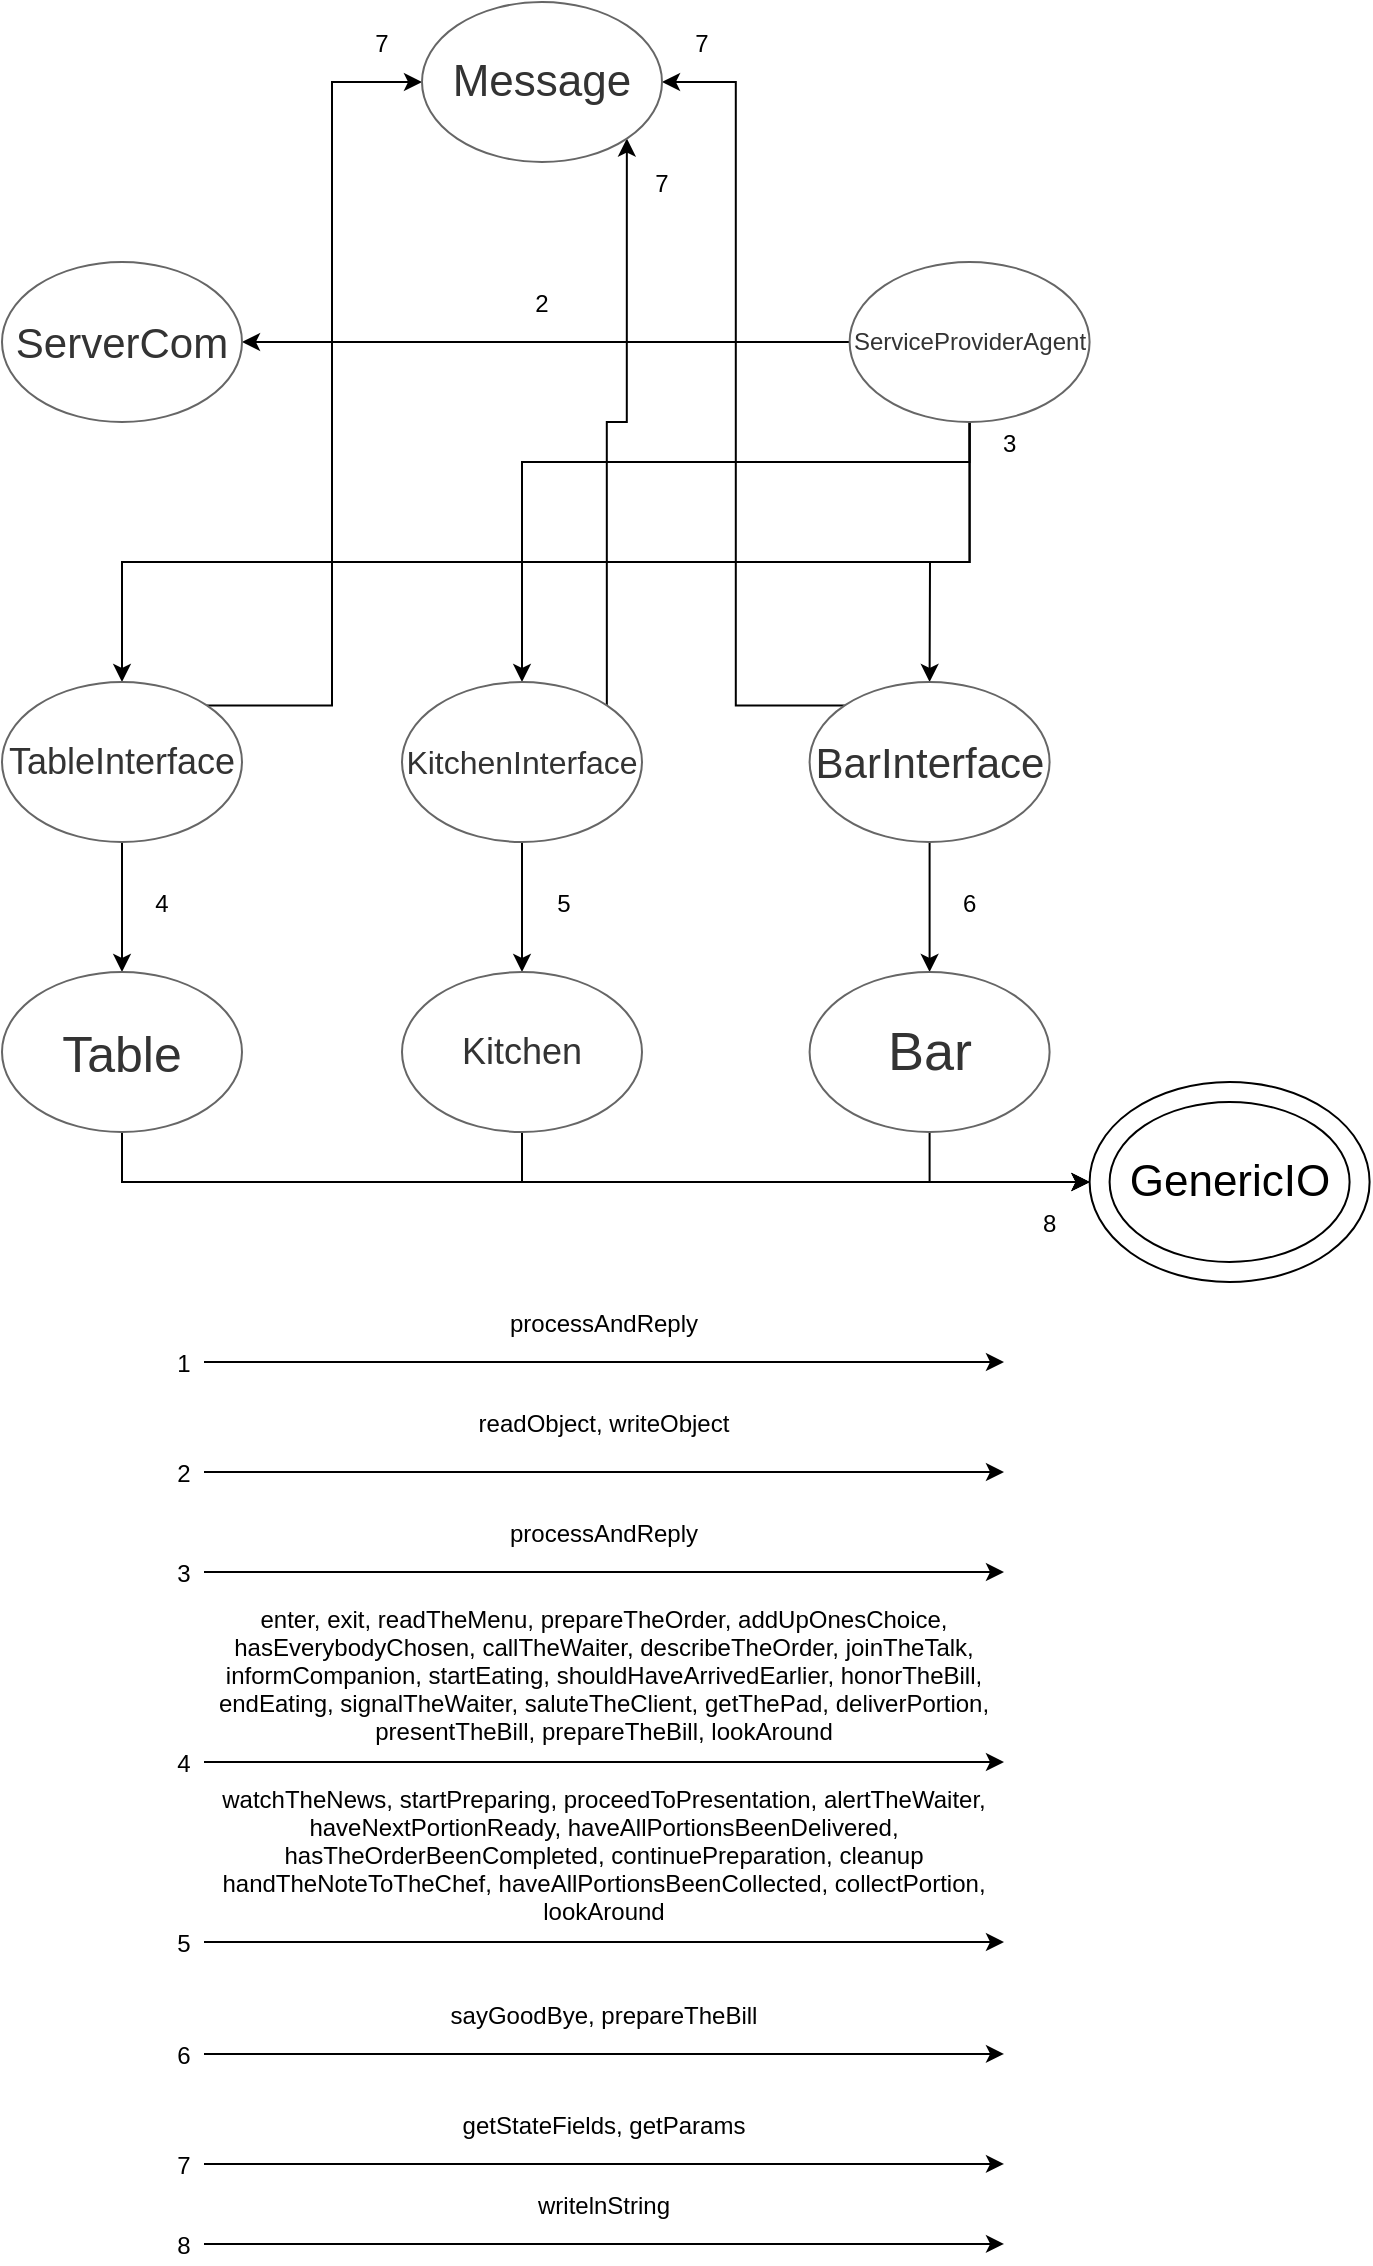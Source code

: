 <mxfile version="18.1.3"><diagram id="V43urnrV13udNLTjeXBL" name="Page-1"><mxGraphModel dx="413" dy="631" grid="1" gridSize="10" guides="1" tooltips="1" connect="1" arrows="1" fold="1" page="1" pageScale="1" pageWidth="827" pageHeight="1169" math="0" shadow="0"><root><mxCell id="0"/><mxCell id="1" parent="0"/><mxCell id="DL_6BMIu8UC8CPBRrPxo-10" value="" style="group" parent="1" vertex="1" connectable="0"><mxGeometry x="1493.8" y="560" width="140" height="100" as="geometry"/></mxCell><mxCell id="DL_6BMIu8UC8CPBRrPxo-6" value="&lt;font style=&quot;font-size: 22px&quot;&gt;GenericIO&lt;/font&gt;" style="ellipse;whiteSpace=wrap;html=1;gradientColor=none;" parent="DL_6BMIu8UC8CPBRrPxo-10" vertex="1"><mxGeometry width="140" height="100" as="geometry"/></mxCell><mxCell id="DL_6BMIu8UC8CPBRrPxo-7" value="&lt;font style=&quot;font-size: 22px&quot;&gt;GenericIO&lt;/font&gt;" style="ellipse;whiteSpace=wrap;html=1;gradientColor=none;" parent="DL_6BMIu8UC8CPBRrPxo-10" vertex="1"><mxGeometry x="10" y="10" width="120" height="80" as="geometry"/></mxCell><mxCell id="DL_6BMIu8UC8CPBRrPxo-13" style="edgeStyle=orthogonalEdgeStyle;rounded=0;orthogonalLoop=1;jettySize=auto;html=1;fillColor=#d5e8d4;strokeColor=#000000;" parent="1" edge="1"><mxGeometry relative="1" as="geometry"><mxPoint x="1051" y="700" as="sourcePoint"/><mxPoint x="1451" y="700" as="targetPoint"/></mxGeometry></mxCell><mxCell id="DL_6BMIu8UC8CPBRrPxo-14" value="processAndReply" style="text;strokeColor=none;fillColor=none;align=center;verticalAlign=middle;spacingLeft=4;spacingRight=4;overflow=hidden;points=[[0,0.5],[1,0.5]];portConstraint=eastwest;rotatable=0;" parent="1" vertex="1"><mxGeometry x="1051" y="660" width="400" height="40" as="geometry"/></mxCell><mxCell id="DL_6BMIu8UC8CPBRrPxo-15" value="1" style="text;strokeColor=none;fillColor=none;align=center;verticalAlign=middle;spacingLeft=4;spacingRight=4;overflow=hidden;points=[[0,0.5],[1,0.5]];portConstraint=eastwest;rotatable=0;" parent="1" vertex="1"><mxGeometry x="1031" y="690" width="20" height="20" as="geometry"/></mxCell><mxCell id="DL_6BMIu8UC8CPBRrPxo-26" style="edgeStyle=orthogonalEdgeStyle;rounded=0;orthogonalLoop=1;jettySize=auto;html=1;fillColor=#d5e8d4;strokeColor=#000000;" parent="1" edge="1"><mxGeometry relative="1" as="geometry"><mxPoint x="1051" y="755" as="sourcePoint"/><mxPoint x="1451" y="755" as="targetPoint"/></mxGeometry></mxCell><mxCell id="DL_6BMIu8UC8CPBRrPxo-27" value="readObject, writeObject" style="text;strokeColor=none;fillColor=none;align=center;verticalAlign=middle;spacingLeft=4;spacingRight=4;overflow=hidden;points=[[0,0.5],[1,0.5]];portConstraint=eastwest;rotatable=0;" parent="1" vertex="1"><mxGeometry x="1051" y="710" width="400" height="40" as="geometry"/></mxCell><mxCell id="DL_6BMIu8UC8CPBRrPxo-28" value="2" style="text;strokeColor=none;fillColor=none;align=center;verticalAlign=middle;spacingLeft=4;spacingRight=4;overflow=hidden;points=[[0,0.5],[1,0.5]];portConstraint=eastwest;rotatable=0;" parent="1" vertex="1"><mxGeometry x="1031" y="745" width="20" height="20" as="geometry"/></mxCell><mxCell id="suqawXxvDkvGiviRCWZB-5" style="edgeStyle=orthogonalEdgeStyle;rounded=0;orthogonalLoop=1;jettySize=auto;html=1;entryX=1;entryY=0.5;entryDx=0;entryDy=0;fontSize=21;" edge="1" parent="1" source="DL_6BMIu8UC8CPBRrPxo-29" target="suqawXxvDkvGiviRCWZB-1"><mxGeometry relative="1" as="geometry"/></mxCell><mxCell id="suqawXxvDkvGiviRCWZB-6" style="edgeStyle=orthogonalEdgeStyle;rounded=0;orthogonalLoop=1;jettySize=auto;html=1;fontSize=21;" edge="1" parent="1" source="DL_6BMIu8UC8CPBRrPxo-29" target="suqawXxvDkvGiviRCWZB-3"><mxGeometry relative="1" as="geometry"><Array as="points"><mxPoint x="1434" y="250"/><mxPoint x="1210" y="250"/></Array></mxGeometry></mxCell><mxCell id="suqawXxvDkvGiviRCWZB-7" style="edgeStyle=orthogonalEdgeStyle;rounded=0;orthogonalLoop=1;jettySize=auto;html=1;fontSize=21;" edge="1" parent="1" source="DL_6BMIu8UC8CPBRrPxo-29" target="suqawXxvDkvGiviRCWZB-4"><mxGeometry relative="1" as="geometry"><Array as="points"><mxPoint x="1434" y="300"/><mxPoint x="1414" y="300"/></Array></mxGeometry></mxCell><mxCell id="suqawXxvDkvGiviRCWZB-8" style="edgeStyle=orthogonalEdgeStyle;rounded=0;orthogonalLoop=1;jettySize=auto;html=1;fontSize=21;" edge="1" parent="1" source="DL_6BMIu8UC8CPBRrPxo-29" target="suqawXxvDkvGiviRCWZB-2"><mxGeometry relative="1" as="geometry"><Array as="points"><mxPoint x="1434" y="300"/><mxPoint x="1010" y="300"/></Array></mxGeometry></mxCell><mxCell id="DL_6BMIu8UC8CPBRrPxo-29" value="ServiceProviderAgent" style="ellipse;whiteSpace=wrap;html=1;fillColor=#FFFFFF;fontColor=#333333;strokeColor=#666666;" parent="1" vertex="1"><mxGeometry x="1373.8" y="150" width="120" height="80" as="geometry"/></mxCell><mxCell id="DL_6BMIu8UC8CPBRrPxo-31" value="3" style="text;strokeColor=none;fillColor=none;align=center;verticalAlign=middle;spacingLeft=4;spacingRight=4;overflow=hidden;points=[[0,0.5],[1,0.5]];portConstraint=eastwest;rotatable=0;" parent="1" vertex="1"><mxGeometry x="1443.8" y="230" width="20" height="20" as="geometry"/></mxCell><mxCell id="DL_6BMIu8UC8CPBRrPxo-33" style="edgeStyle=orthogonalEdgeStyle;rounded=0;orthogonalLoop=1;jettySize=auto;html=1;fillColor=#d5e8d4;strokeColor=#000000;" parent="1" edge="1"><mxGeometry relative="1" as="geometry"><mxPoint x="1051" y="805" as="sourcePoint"/><mxPoint x="1451" y="805" as="targetPoint"/></mxGeometry></mxCell><mxCell id="DL_6BMIu8UC8CPBRrPxo-34" value="processAndReply" style="text;strokeColor=none;fillColor=none;align=center;verticalAlign=middle;spacingLeft=4;spacingRight=4;overflow=hidden;points=[[0,0.5],[1,0.5]];portConstraint=eastwest;rotatable=0;" parent="1" vertex="1"><mxGeometry x="1051" y="765" width="400" height="40" as="geometry"/></mxCell><mxCell id="DL_6BMIu8UC8CPBRrPxo-35" value="3" style="text;strokeColor=none;fillColor=none;align=center;verticalAlign=middle;spacingLeft=4;spacingRight=4;overflow=hidden;points=[[0,0.5],[1,0.5]];portConstraint=eastwest;rotatable=0;" parent="1" vertex="1"><mxGeometry x="1031" y="795" width="20" height="20" as="geometry"/></mxCell><mxCell id="DL_6BMIu8UC8CPBRrPxo-43" style="edgeStyle=orthogonalEdgeStyle;rounded=0;orthogonalLoop=1;jettySize=auto;html=1;fillColor=#d5e8d4;strokeColor=#000000;" parent="1" edge="1"><mxGeometry relative="1" as="geometry"><mxPoint x="1051" y="900" as="sourcePoint"/><mxPoint x="1451" y="900" as="targetPoint"/></mxGeometry></mxCell><mxCell id="DL_6BMIu8UC8CPBRrPxo-44" value="enter, exit, readTheMenu, prepareTheOrder, addUpOnesChoice,&#xA;hasEverybodyChosen, callTheWaiter, describeTheOrder, joinTheTalk,&#xA;informCompanion, startEating, shouldHaveArrivedEarlier, honorTheBill,&#xA;endEating, signalTheWaiter, saluteTheClient, getThePad, deliverPortion,&#xA;presentTheBill, prepareTheBill, lookAround&#xA;" style="text;strokeColor=none;fillColor=none;align=center;verticalAlign=middle;spacingLeft=4;spacingRight=4;overflow=hidden;points=[[0,0.5],[1,0.5]];portConstraint=eastwest;rotatable=0;" parent="1" vertex="1"><mxGeometry x="1051" y="820" width="400" height="80" as="geometry"/></mxCell><mxCell id="DL_6BMIu8UC8CPBRrPxo-45" value="4" style="text;strokeColor=none;fillColor=none;align=center;verticalAlign=middle;spacingLeft=4;spacingRight=4;overflow=hidden;points=[[0,0.5],[1,0.5]];portConstraint=eastwest;rotatable=0;" parent="1" vertex="1"><mxGeometry x="1031" y="890" width="20" height="20" as="geometry"/></mxCell><mxCell id="DL_6BMIu8UC8CPBRrPxo-47" style="edgeStyle=orthogonalEdgeStyle;rounded=0;orthogonalLoop=1;jettySize=auto;html=1;fillColor=#d5e8d4;strokeColor=#000000;" parent="1" edge="1"><mxGeometry relative="1" as="geometry"><mxPoint x="1051" y="990" as="sourcePoint"/><mxPoint x="1451" y="990" as="targetPoint"/></mxGeometry></mxCell><mxCell id="DL_6BMIu8UC8CPBRrPxo-48" value="watchTheNews, startPreparing, proceedToPresentation, alertTheWaiter,&#xA;haveNextPortionReady, haveAllPortionsBeenDelivered,&#xA;hasTheOrderBeenCompleted, continuePreparation, cleanup&#xA;handTheNoteToTheChef, haveAllPortionsBeenCollected, collectPortion,&#xA;lookAround&#xA;&#xA;&#xA;" style="text;strokeColor=none;fillColor=none;align=center;verticalAlign=middle;spacingLeft=4;spacingRight=4;overflow=hidden;points=[[0,0.5],[1,0.5]];portConstraint=eastwest;rotatable=0;" parent="1" vertex="1"><mxGeometry x="1051" y="910" width="400" height="70" as="geometry"/></mxCell><mxCell id="DL_6BMIu8UC8CPBRrPxo-49" value="5" style="text;strokeColor=none;fillColor=none;align=center;verticalAlign=middle;spacingLeft=4;spacingRight=4;overflow=hidden;points=[[0,0.5],[1,0.5]];portConstraint=eastwest;rotatable=0;" parent="1" vertex="1"><mxGeometry x="1031" y="980" width="20" height="20" as="geometry"/></mxCell><mxCell id="DL_6BMIu8UC8CPBRrPxo-50" style="edgeStyle=orthogonalEdgeStyle;rounded=0;orthogonalLoop=1;jettySize=auto;html=1;fillColor=#d5e8d4;strokeColor=#000000;" parent="1" edge="1"><mxGeometry relative="1" as="geometry"><mxPoint x="1051" y="1045.94" as="sourcePoint"/><mxPoint x="1451" y="1045.94" as="targetPoint"/></mxGeometry></mxCell><mxCell id="DL_6BMIu8UC8CPBRrPxo-51" value="sayGoodBye, prepareTheBill" style="text;strokeColor=none;fillColor=none;align=center;verticalAlign=middle;spacingLeft=4;spacingRight=4;overflow=hidden;points=[[0,0.5],[1,0.5]];portConstraint=eastwest;rotatable=0;" parent="1" vertex="1"><mxGeometry x="1051" y="1005.94" width="400" height="40" as="geometry"/></mxCell><mxCell id="DL_6BMIu8UC8CPBRrPxo-52" value="6" style="text;strokeColor=none;fillColor=none;align=center;verticalAlign=middle;spacingLeft=4;spacingRight=4;overflow=hidden;points=[[0,0.5],[1,0.5]];portConstraint=eastwest;rotatable=0;" parent="1" vertex="1"><mxGeometry x="1031" y="1035.94" width="20" height="20" as="geometry"/></mxCell><mxCell id="DL_6BMIu8UC8CPBRrPxo-56" style="edgeStyle=orthogonalEdgeStyle;rounded=0;orthogonalLoop=1;jettySize=auto;html=1;fillColor=#d5e8d4;strokeColor=#000000;" parent="1" edge="1"><mxGeometry relative="1" as="geometry"><mxPoint x="1051" y="1100.94" as="sourcePoint"/><mxPoint x="1451" y="1100.94" as="targetPoint"/></mxGeometry></mxCell><mxCell id="DL_6BMIu8UC8CPBRrPxo-57" value="getStateFields, getParams" style="text;strokeColor=none;fillColor=none;align=center;verticalAlign=middle;spacingLeft=4;spacingRight=4;overflow=hidden;points=[[0,0.5],[1,0.5]];portConstraint=eastwest;rotatable=0;" parent="1" vertex="1"><mxGeometry x="1051" y="1060.94" width="400" height="40" as="geometry"/></mxCell><mxCell id="DL_6BMIu8UC8CPBRrPxo-58" value="7" style="text;strokeColor=none;fillColor=none;align=center;verticalAlign=middle;spacingLeft=4;spacingRight=4;overflow=hidden;points=[[0,0.5],[1,0.5]];portConstraint=eastwest;rotatable=0;" parent="1" vertex="1"><mxGeometry x="1031" y="1090.94" width="20" height="20" as="geometry"/></mxCell><mxCell id="suqawXxvDkvGiviRCWZB-1" value="&lt;font style=&quot;font-size: 21px;&quot;&gt;ServerCom&lt;/font&gt;" style="ellipse;whiteSpace=wrap;html=1;fillColor=#FFFFFF;fontColor=#333333;strokeColor=#666666;" vertex="1" parent="1"><mxGeometry x="950" y="150" width="120" height="80" as="geometry"/></mxCell><mxCell id="suqawXxvDkvGiviRCWZB-13" style="edgeStyle=orthogonalEdgeStyle;rounded=0;orthogonalLoop=1;jettySize=auto;html=1;entryX=0.5;entryY=0;entryDx=0;entryDy=0;fontSize=25;" edge="1" parent="1" source="suqawXxvDkvGiviRCWZB-2" target="suqawXxvDkvGiviRCWZB-10"><mxGeometry relative="1" as="geometry"/></mxCell><mxCell id="suqawXxvDkvGiviRCWZB-20" style="edgeStyle=orthogonalEdgeStyle;rounded=0;orthogonalLoop=1;jettySize=auto;html=1;exitX=1;exitY=0;exitDx=0;exitDy=0;entryX=0;entryY=0.5;entryDx=0;entryDy=0;fontSize=22;" edge="1" parent="1" source="suqawXxvDkvGiviRCWZB-2" target="suqawXxvDkvGiviRCWZB-19"><mxGeometry relative="1" as="geometry"/></mxCell><mxCell id="suqawXxvDkvGiviRCWZB-2" value="&lt;font style=&quot;font-size: 18px;&quot;&gt;TableInterface&lt;/font&gt;" style="ellipse;whiteSpace=wrap;html=1;fillColor=#FFFFFF;fontColor=#333333;strokeColor=#666666;" vertex="1" parent="1"><mxGeometry x="950" y="360" width="120" height="80" as="geometry"/></mxCell><mxCell id="suqawXxvDkvGiviRCWZB-14" style="edgeStyle=orthogonalEdgeStyle;rounded=0;orthogonalLoop=1;jettySize=auto;html=1;entryX=0.5;entryY=0;entryDx=0;entryDy=0;fontSize=25;" edge="1" parent="1" source="suqawXxvDkvGiviRCWZB-3" target="suqawXxvDkvGiviRCWZB-11"><mxGeometry relative="1" as="geometry"/></mxCell><mxCell id="suqawXxvDkvGiviRCWZB-22" style="edgeStyle=orthogonalEdgeStyle;rounded=0;orthogonalLoop=1;jettySize=auto;html=1;exitX=1;exitY=0;exitDx=0;exitDy=0;entryX=1;entryY=1;entryDx=0;entryDy=0;fontSize=22;" edge="1" parent="1" source="suqawXxvDkvGiviRCWZB-3" target="suqawXxvDkvGiviRCWZB-19"><mxGeometry relative="1" as="geometry"/></mxCell><mxCell id="suqawXxvDkvGiviRCWZB-3" value="&lt;font style=&quot;font-size: 16px;&quot;&gt;KitchenInterface&lt;/font&gt;" style="ellipse;whiteSpace=wrap;html=1;fillColor=#FFFFFF;fontColor=#333333;strokeColor=#666666;" vertex="1" parent="1"><mxGeometry x="1150" y="360" width="120" height="80" as="geometry"/></mxCell><mxCell id="suqawXxvDkvGiviRCWZB-15" style="edgeStyle=orthogonalEdgeStyle;rounded=0;orthogonalLoop=1;jettySize=auto;html=1;entryX=0.5;entryY=0;entryDx=0;entryDy=0;fontSize=25;" edge="1" parent="1" source="suqawXxvDkvGiviRCWZB-4" target="suqawXxvDkvGiviRCWZB-12"><mxGeometry relative="1" as="geometry"/></mxCell><mxCell id="suqawXxvDkvGiviRCWZB-21" style="edgeStyle=orthogonalEdgeStyle;rounded=0;orthogonalLoop=1;jettySize=auto;html=1;exitX=0;exitY=0;exitDx=0;exitDy=0;entryX=1;entryY=0.5;entryDx=0;entryDy=0;fontSize=22;" edge="1" parent="1" source="suqawXxvDkvGiviRCWZB-4" target="suqawXxvDkvGiviRCWZB-19"><mxGeometry relative="1" as="geometry"/></mxCell><mxCell id="suqawXxvDkvGiviRCWZB-4" value="&lt;font style=&quot;font-size: 21px;&quot;&gt;BarInterface&lt;/font&gt;" style="ellipse;whiteSpace=wrap;html=1;fillColor=#FFFFFF;fontColor=#333333;strokeColor=#666666;" vertex="1" parent="1"><mxGeometry x="1353.8" y="360" width="120" height="80" as="geometry"/></mxCell><mxCell id="suqawXxvDkvGiviRCWZB-9" value="2" style="text;strokeColor=none;fillColor=none;align=center;verticalAlign=middle;spacingLeft=4;spacingRight=4;overflow=hidden;points=[[0,0.5],[1,0.5]];portConstraint=eastwest;rotatable=0;" vertex="1" parent="1"><mxGeometry x="1210" y="160" width="20" height="20" as="geometry"/></mxCell><mxCell id="suqawXxvDkvGiviRCWZB-32" style="edgeStyle=orthogonalEdgeStyle;rounded=0;orthogonalLoop=1;jettySize=auto;html=1;entryX=0;entryY=0.5;entryDx=0;entryDy=0;fontSize=22;" edge="1" parent="1" source="suqawXxvDkvGiviRCWZB-10" target="DL_6BMIu8UC8CPBRrPxo-6"><mxGeometry relative="1" as="geometry"><Array as="points"><mxPoint x="1010" y="610"/></Array></mxGeometry></mxCell><mxCell id="suqawXxvDkvGiviRCWZB-10" value="&lt;font style=&quot;font-size: 25px;&quot;&gt;Table&lt;/font&gt;" style="ellipse;whiteSpace=wrap;html=1;fillColor=#FFFFFF;fontColor=#333333;strokeColor=#666666;" vertex="1" parent="1"><mxGeometry x="950" y="505" width="120" height="80" as="geometry"/></mxCell><mxCell id="suqawXxvDkvGiviRCWZB-31" style="edgeStyle=orthogonalEdgeStyle;rounded=0;orthogonalLoop=1;jettySize=auto;html=1;entryX=0;entryY=0.5;entryDx=0;entryDy=0;fontSize=22;" edge="1" parent="1" source="suqawXxvDkvGiviRCWZB-11" target="DL_6BMIu8UC8CPBRrPxo-6"><mxGeometry relative="1" as="geometry"><Array as="points"><mxPoint x="1210" y="610"/></Array></mxGeometry></mxCell><mxCell id="suqawXxvDkvGiviRCWZB-11" value="&lt;font style=&quot;font-size: 18px;&quot;&gt;Kitchen&lt;/font&gt;" style="ellipse;whiteSpace=wrap;html=1;fillColor=#FFFFFF;fontColor=#333333;strokeColor=#666666;" vertex="1" parent="1"><mxGeometry x="1150" y="505" width="120" height="80" as="geometry"/></mxCell><mxCell id="suqawXxvDkvGiviRCWZB-30" style="edgeStyle=orthogonalEdgeStyle;rounded=0;orthogonalLoop=1;jettySize=auto;html=1;entryX=0;entryY=0.5;entryDx=0;entryDy=0;fontSize=22;" edge="1" parent="1" source="suqawXxvDkvGiviRCWZB-12" target="DL_6BMIu8UC8CPBRrPxo-6"><mxGeometry relative="1" as="geometry"><Array as="points"><mxPoint x="1414" y="610"/></Array></mxGeometry></mxCell><mxCell id="suqawXxvDkvGiviRCWZB-12" value="&lt;font style=&quot;font-size: 27px;&quot;&gt;Bar&lt;/font&gt;" style="ellipse;whiteSpace=wrap;html=1;fillColor=#FFFFFF;fontColor=#333333;strokeColor=#666666;" vertex="1" parent="1"><mxGeometry x="1353.8" y="505" width="120" height="80" as="geometry"/></mxCell><mxCell id="suqawXxvDkvGiviRCWZB-16" value="4" style="text;strokeColor=none;fillColor=none;align=center;verticalAlign=middle;spacingLeft=4;spacingRight=4;overflow=hidden;points=[[0,0.5],[1,0.5]];portConstraint=eastwest;rotatable=0;" vertex="1" parent="1"><mxGeometry x="1020" y="460" width="20" height="20" as="geometry"/></mxCell><mxCell id="suqawXxvDkvGiviRCWZB-17" value="5" style="text;strokeColor=none;fillColor=none;align=center;verticalAlign=middle;spacingLeft=4;spacingRight=4;overflow=hidden;points=[[0,0.5],[1,0.5]];portConstraint=eastwest;rotatable=0;" vertex="1" parent="1"><mxGeometry x="1221" y="460" width="20" height="20" as="geometry"/></mxCell><mxCell id="suqawXxvDkvGiviRCWZB-18" value="6" style="text;strokeColor=none;fillColor=none;align=center;verticalAlign=middle;spacingLeft=4;spacingRight=4;overflow=hidden;points=[[0,0.5],[1,0.5]];portConstraint=eastwest;rotatable=0;" vertex="1" parent="1"><mxGeometry x="1423.8" y="460" width="20" height="20" as="geometry"/></mxCell><mxCell id="suqawXxvDkvGiviRCWZB-19" value="&lt;font style=&quot;font-size: 22px;&quot;&gt;Message&lt;/font&gt;" style="ellipse;whiteSpace=wrap;html=1;fillColor=#FFFFFF;fontColor=#333333;strokeColor=#666666;" vertex="1" parent="1"><mxGeometry x="1160" y="20" width="120" height="80" as="geometry"/></mxCell><mxCell id="suqawXxvDkvGiviRCWZB-23" value="7" style="text;strokeColor=none;fillColor=none;align=center;verticalAlign=middle;spacingLeft=4;spacingRight=4;overflow=hidden;points=[[0,0.5],[1,0.5]];portConstraint=eastwest;rotatable=0;" vertex="1" parent="1"><mxGeometry x="1270" y="100" width="20" height="20" as="geometry"/></mxCell><mxCell id="suqawXxvDkvGiviRCWZB-24" value="7" style="text;strokeColor=none;fillColor=none;align=center;verticalAlign=middle;spacingLeft=4;spacingRight=4;overflow=hidden;points=[[0,0.5],[1,0.5]];portConstraint=eastwest;rotatable=0;" vertex="1" parent="1"><mxGeometry x="1290" y="30" width="20" height="20" as="geometry"/></mxCell><mxCell id="suqawXxvDkvGiviRCWZB-25" value="7" style="text;strokeColor=none;fillColor=none;align=center;verticalAlign=middle;spacingLeft=4;spacingRight=4;overflow=hidden;points=[[0,0.5],[1,0.5]];portConstraint=eastwest;rotatable=0;" vertex="1" parent="1"><mxGeometry x="1130" y="30" width="20" height="20" as="geometry"/></mxCell><mxCell id="suqawXxvDkvGiviRCWZB-26" style="edgeStyle=orthogonalEdgeStyle;rounded=0;orthogonalLoop=1;jettySize=auto;html=1;fillColor=#d5e8d4;strokeColor=#000000;" edge="1" parent="1"><mxGeometry relative="1" as="geometry"><mxPoint x="1051" y="1140.94" as="sourcePoint"/><mxPoint x="1451" y="1140.94" as="targetPoint"/></mxGeometry></mxCell><mxCell id="suqawXxvDkvGiviRCWZB-27" value="writelnString" style="text;strokeColor=none;fillColor=none;align=center;verticalAlign=middle;spacingLeft=4;spacingRight=4;overflow=hidden;points=[[0,0.5],[1,0.5]];portConstraint=eastwest;rotatable=0;" vertex="1" parent="1"><mxGeometry x="1051" y="1100.94" width="400" height="40" as="geometry"/></mxCell><mxCell id="suqawXxvDkvGiviRCWZB-28" value="8" style="text;strokeColor=none;fillColor=none;align=center;verticalAlign=middle;spacingLeft=4;spacingRight=4;overflow=hidden;points=[[0,0.5],[1,0.5]];portConstraint=eastwest;rotatable=0;" vertex="1" parent="1"><mxGeometry x="1031" y="1130.94" width="20" height="20" as="geometry"/></mxCell><mxCell id="suqawXxvDkvGiviRCWZB-33" value="8" style="text;strokeColor=none;fillColor=none;align=center;verticalAlign=middle;spacingLeft=4;spacingRight=4;overflow=hidden;points=[[0,0.5],[1,0.5]];portConstraint=eastwest;rotatable=0;" vertex="1" parent="1"><mxGeometry x="1463.8" y="620" width="20" height="20" as="geometry"/></mxCell></root></mxGraphModel></diagram></mxfile>